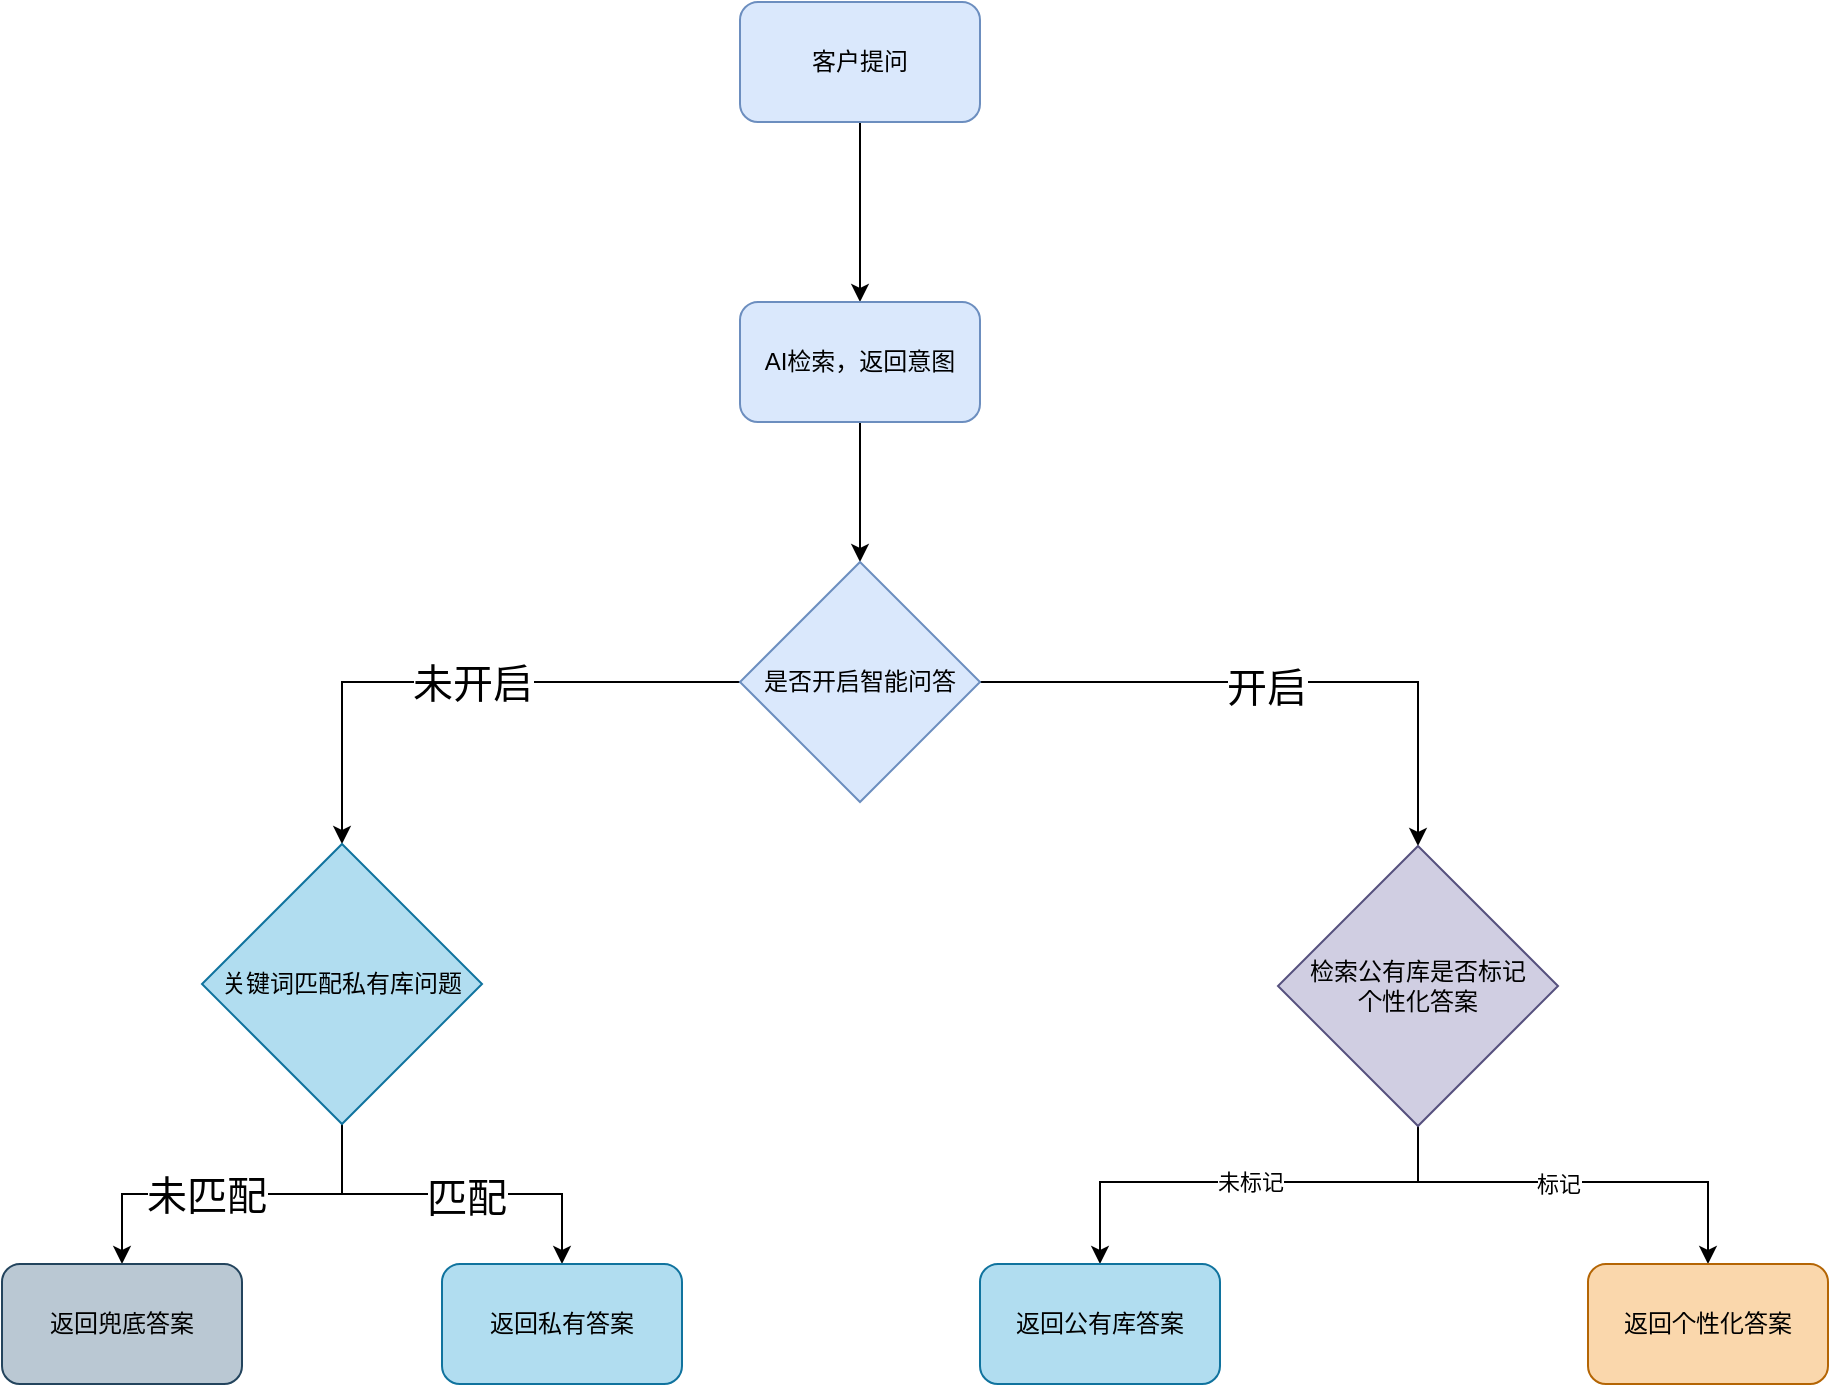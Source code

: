 <mxfile version="26.0.16">
  <diagram name="第 1 页" id="Gt8HUxXCkKnNbf5g0mpe">
    <mxGraphModel dx="1434" dy="746" grid="1" gridSize="10" guides="1" tooltips="1" connect="1" arrows="1" fold="1" page="1" pageScale="1" pageWidth="827" pageHeight="1169" math="0" shadow="0">
      <root>
        <mxCell id="0" />
        <mxCell id="1" parent="0" />
        <mxCell id="b-2AFh711nrEzl6UhknF-14" style="edgeStyle=orthogonalEdgeStyle;rounded=0;orthogonalLoop=1;jettySize=auto;html=1;" edge="1" parent="1" source="b-2AFh711nrEzl6UhknF-1" target="b-2AFh711nrEzl6UhknF-2">
          <mxGeometry relative="1" as="geometry" />
        </mxCell>
        <mxCell id="b-2AFh711nrEzl6UhknF-1" value="客户提问" style="rounded=1;whiteSpace=wrap;html=1;fillColor=#dae8fc;strokeColor=#6c8ebf;" vertex="1" parent="1">
          <mxGeometry x="400" y="100" width="120" height="60" as="geometry" />
        </mxCell>
        <mxCell id="b-2AFh711nrEzl6UhknF-15" style="edgeStyle=orthogonalEdgeStyle;rounded=0;orthogonalLoop=1;jettySize=auto;html=1;entryX=0.5;entryY=0;entryDx=0;entryDy=0;" edge="1" parent="1" source="b-2AFh711nrEzl6UhknF-2" target="b-2AFh711nrEzl6UhknF-4">
          <mxGeometry relative="1" as="geometry" />
        </mxCell>
        <mxCell id="b-2AFh711nrEzl6UhknF-2" value="AI检索，返回意图" style="rounded=1;whiteSpace=wrap;html=1;fillColor=#dae8fc;strokeColor=#6c8ebf;" vertex="1" parent="1">
          <mxGeometry x="400" y="250" width="120" height="60" as="geometry" />
        </mxCell>
        <mxCell id="b-2AFh711nrEzl6UhknF-5" style="edgeStyle=orthogonalEdgeStyle;rounded=0;orthogonalLoop=1;jettySize=auto;html=1;entryX=0.5;entryY=0;entryDx=0;entryDy=0;" edge="1" parent="1" source="b-2AFh711nrEzl6UhknF-4" target="b-2AFh711nrEzl6UhknF-7">
          <mxGeometry relative="1" as="geometry">
            <mxPoint x="310" y="570" as="targetPoint" />
          </mxGeometry>
        </mxCell>
        <mxCell id="b-2AFh711nrEzl6UhknF-6" value="未开启" style="edgeLabel;html=1;align=center;verticalAlign=middle;resizable=0;points=[];fontSize=20;" vertex="1" connectable="0" parent="b-2AFh711nrEzl6UhknF-5">
          <mxGeometry x="0.045" y="3" relative="1" as="geometry">
            <mxPoint x="12" y="-3" as="offset" />
          </mxGeometry>
        </mxCell>
        <mxCell id="b-2AFh711nrEzl6UhknF-19" style="edgeStyle=orthogonalEdgeStyle;rounded=0;orthogonalLoop=1;jettySize=auto;html=1;" edge="1" parent="1" source="b-2AFh711nrEzl6UhknF-4" target="b-2AFh711nrEzl6UhknF-18">
          <mxGeometry relative="1" as="geometry" />
        </mxCell>
        <mxCell id="b-2AFh711nrEzl6UhknF-23" value="开启" style="edgeLabel;html=1;align=center;verticalAlign=middle;resizable=0;points=[];fontSize=20;" vertex="1" connectable="0" parent="b-2AFh711nrEzl6UhknF-19">
          <mxGeometry x="-0.051" y="-2" relative="1" as="geometry">
            <mxPoint as="offset" />
          </mxGeometry>
        </mxCell>
        <mxCell id="b-2AFh711nrEzl6UhknF-4" value="是否开启智能问答" style="rhombus;whiteSpace=wrap;html=1;fillColor=#dae8fc;strokeColor=#6c8ebf;" vertex="1" parent="1">
          <mxGeometry x="400" y="380" width="120" height="120" as="geometry" />
        </mxCell>
        <mxCell id="b-2AFh711nrEzl6UhknF-11" style="edgeStyle=orthogonalEdgeStyle;rounded=0;orthogonalLoop=1;jettySize=auto;html=1;" edge="1" parent="1" source="b-2AFh711nrEzl6UhknF-7" target="b-2AFh711nrEzl6UhknF-10">
          <mxGeometry relative="1" as="geometry" />
        </mxCell>
        <mxCell id="b-2AFh711nrEzl6UhknF-20" value="未匹配" style="edgeLabel;html=1;align=center;verticalAlign=middle;resizable=0;points=[];fontSize=20;" vertex="1" connectable="0" parent="b-2AFh711nrEzl6UhknF-11">
          <mxGeometry x="0.144" relative="1" as="geometry">
            <mxPoint as="offset" />
          </mxGeometry>
        </mxCell>
        <mxCell id="b-2AFh711nrEzl6UhknF-13" style="edgeStyle=orthogonalEdgeStyle;rounded=0;orthogonalLoop=1;jettySize=auto;html=1;" edge="1" parent="1" source="b-2AFh711nrEzl6UhknF-7" target="b-2AFh711nrEzl6UhknF-12">
          <mxGeometry relative="1" as="geometry" />
        </mxCell>
        <mxCell id="b-2AFh711nrEzl6UhknF-21" value="匹配" style="edgeLabel;html=1;align=center;verticalAlign=middle;resizable=0;points=[];fontSize=20;" vertex="1" connectable="0" parent="b-2AFh711nrEzl6UhknF-13">
          <mxGeometry x="0.078" y="-1" relative="1" as="geometry">
            <mxPoint as="offset" />
          </mxGeometry>
        </mxCell>
        <mxCell id="b-2AFh711nrEzl6UhknF-7" value="关键词匹配私有库问题" style="rhombus;whiteSpace=wrap;html=1;fillColor=#b1ddf0;strokeColor=#10739e;" vertex="1" parent="1">
          <mxGeometry x="131" y="521" width="140" height="140" as="geometry" />
        </mxCell>
        <mxCell id="b-2AFh711nrEzl6UhknF-10" value="返回兜底答案" style="rounded=1;whiteSpace=wrap;html=1;fillColor=#bac8d3;strokeColor=#23445d;" vertex="1" parent="1">
          <mxGeometry x="31" y="731" width="120" height="60" as="geometry" />
        </mxCell>
        <mxCell id="b-2AFh711nrEzl6UhknF-12" value="返回私有答案" style="rounded=1;whiteSpace=wrap;html=1;fillColor=#b1ddf0;strokeColor=#10739e;" vertex="1" parent="1">
          <mxGeometry x="251" y="731" width="120" height="60" as="geometry" />
        </mxCell>
        <mxCell id="b-2AFh711nrEzl6UhknF-25" style="edgeStyle=orthogonalEdgeStyle;rounded=0;orthogonalLoop=1;jettySize=auto;html=1;" edge="1" parent="1" source="b-2AFh711nrEzl6UhknF-18" target="b-2AFh711nrEzl6UhknF-24">
          <mxGeometry relative="1" as="geometry">
            <Array as="points">
              <mxPoint x="739" y="690" />
              <mxPoint x="580" y="690" />
            </Array>
          </mxGeometry>
        </mxCell>
        <mxCell id="b-2AFh711nrEzl6UhknF-26" value="未标记" style="edgeLabel;html=1;align=center;verticalAlign=middle;resizable=0;points=[];" vertex="1" connectable="0" parent="b-2AFh711nrEzl6UhknF-25">
          <mxGeometry x="-0.014" relative="1" as="geometry">
            <mxPoint as="offset" />
          </mxGeometry>
        </mxCell>
        <mxCell id="b-2AFh711nrEzl6UhknF-29" style="edgeStyle=orthogonalEdgeStyle;rounded=0;orthogonalLoop=1;jettySize=auto;html=1;" edge="1" parent="1" source="b-2AFh711nrEzl6UhknF-18" target="b-2AFh711nrEzl6UhknF-27">
          <mxGeometry relative="1" as="geometry">
            <Array as="points">
              <mxPoint x="739" y="690" />
              <mxPoint x="884" y="690" />
            </Array>
          </mxGeometry>
        </mxCell>
        <mxCell id="b-2AFh711nrEzl6UhknF-30" value="标记" style="edgeLabel;html=1;align=center;verticalAlign=middle;resizable=0;points=[];" vertex="1" connectable="0" parent="b-2AFh711nrEzl6UhknF-29">
          <mxGeometry x="-0.084" y="-1" relative="1" as="geometry">
            <mxPoint as="offset" />
          </mxGeometry>
        </mxCell>
        <mxCell id="b-2AFh711nrEzl6UhknF-18" value="检索公有库是否标记&lt;div&gt;个性化答案&lt;/div&gt;" style="rhombus;whiteSpace=wrap;html=1;fillColor=#d0cee2;strokeColor=#56517e;" vertex="1" parent="1">
          <mxGeometry x="669" y="522" width="140" height="140" as="geometry" />
        </mxCell>
        <mxCell id="b-2AFh711nrEzl6UhknF-24" value="返回公有库答案" style="rounded=1;whiteSpace=wrap;html=1;fillColor=#b1ddf0;strokeColor=#10739e;" vertex="1" parent="1">
          <mxGeometry x="520" y="731" width="120" height="60" as="geometry" />
        </mxCell>
        <mxCell id="b-2AFh711nrEzl6UhknF-27" value="返回个性化答案" style="rounded=1;whiteSpace=wrap;html=1;fillColor=#fad7ac;strokeColor=#b46504;" vertex="1" parent="1">
          <mxGeometry x="824" y="731" width="120" height="60" as="geometry" />
        </mxCell>
      </root>
    </mxGraphModel>
  </diagram>
</mxfile>

